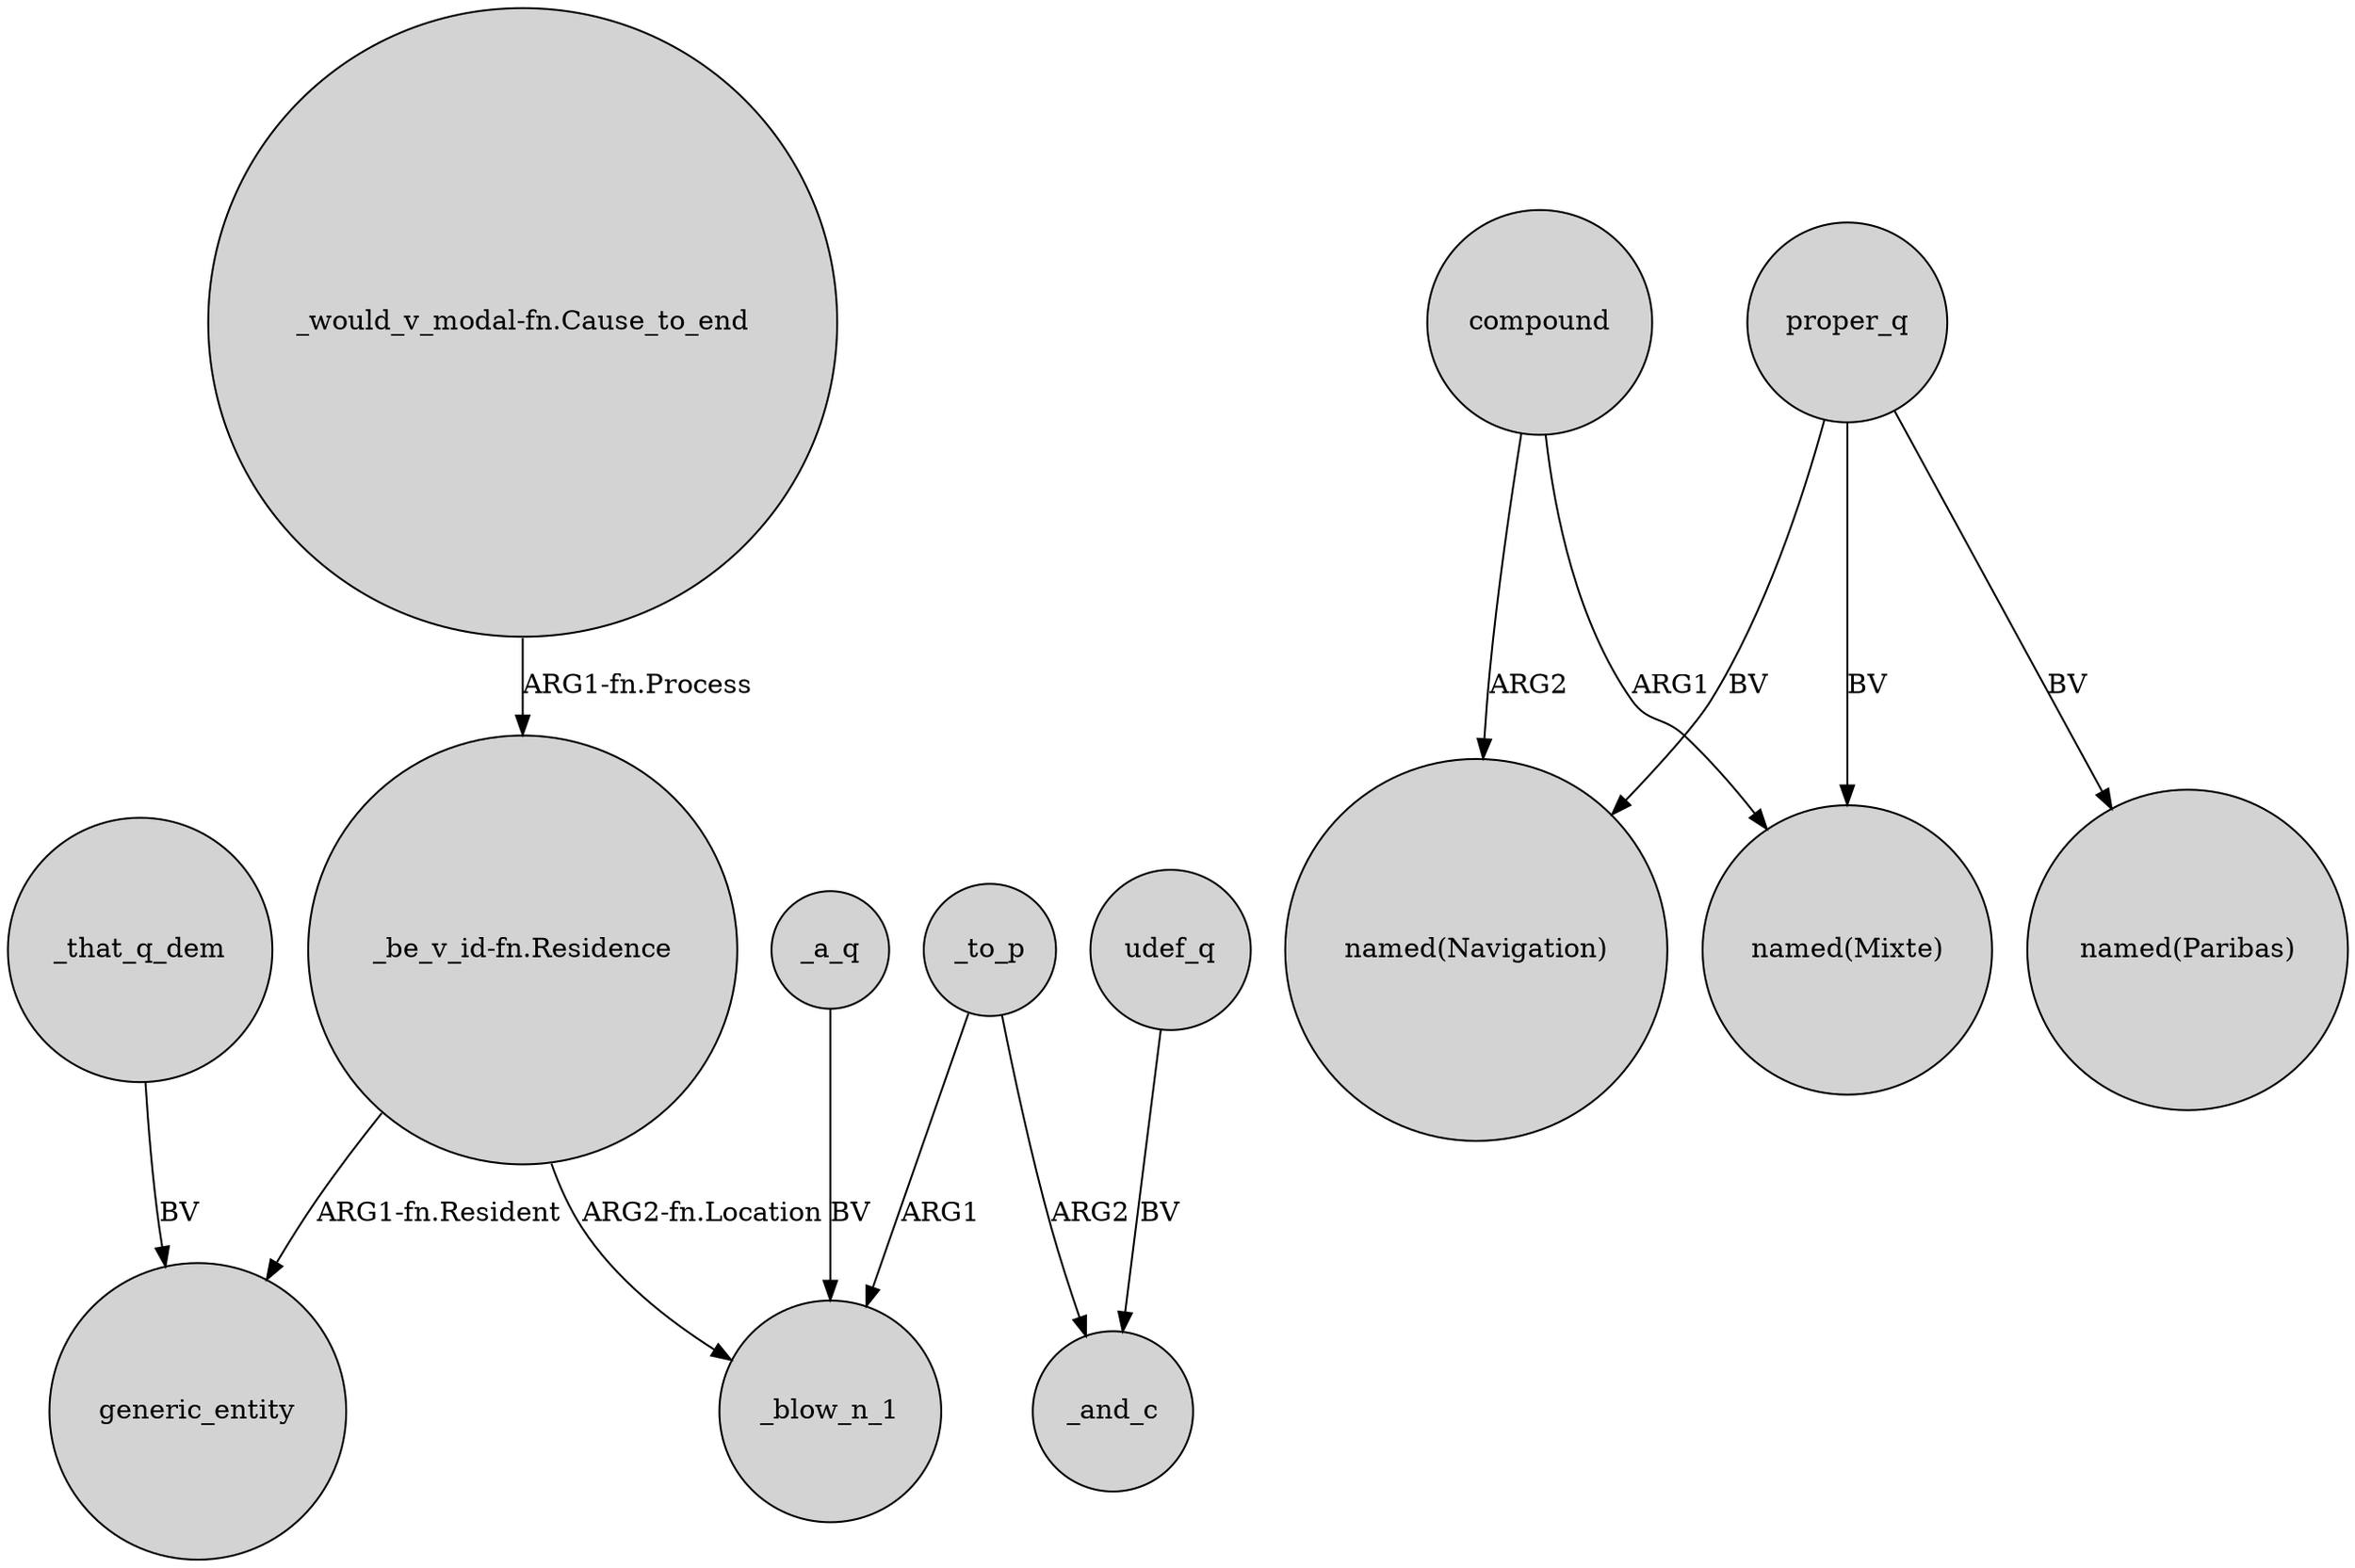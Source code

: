 digraph {
	node [shape=circle style=filled]
	_to_p -> _blow_n_1 [label=ARG1]
	"_be_v_id-fn.Residence" -> _blow_n_1 [label="ARG2-fn.Location"]
	_to_p -> _and_c [label=ARG2]
	compound -> "named(Navigation)" [label=ARG2]
	udef_q -> _and_c [label=BV]
	_that_q_dem -> generic_entity [label=BV]
	proper_q -> "named(Mixte)" [label=BV]
	_a_q -> _blow_n_1 [label=BV]
	"_be_v_id-fn.Residence" -> generic_entity [label="ARG1-fn.Resident"]
	"_would_v_modal-fn.Cause_to_end" -> "_be_v_id-fn.Residence" [label="ARG1-fn.Process"]
	proper_q -> "named(Paribas)" [label=BV]
	compound -> "named(Mixte)" [label=ARG1]
	proper_q -> "named(Navigation)" [label=BV]
}

